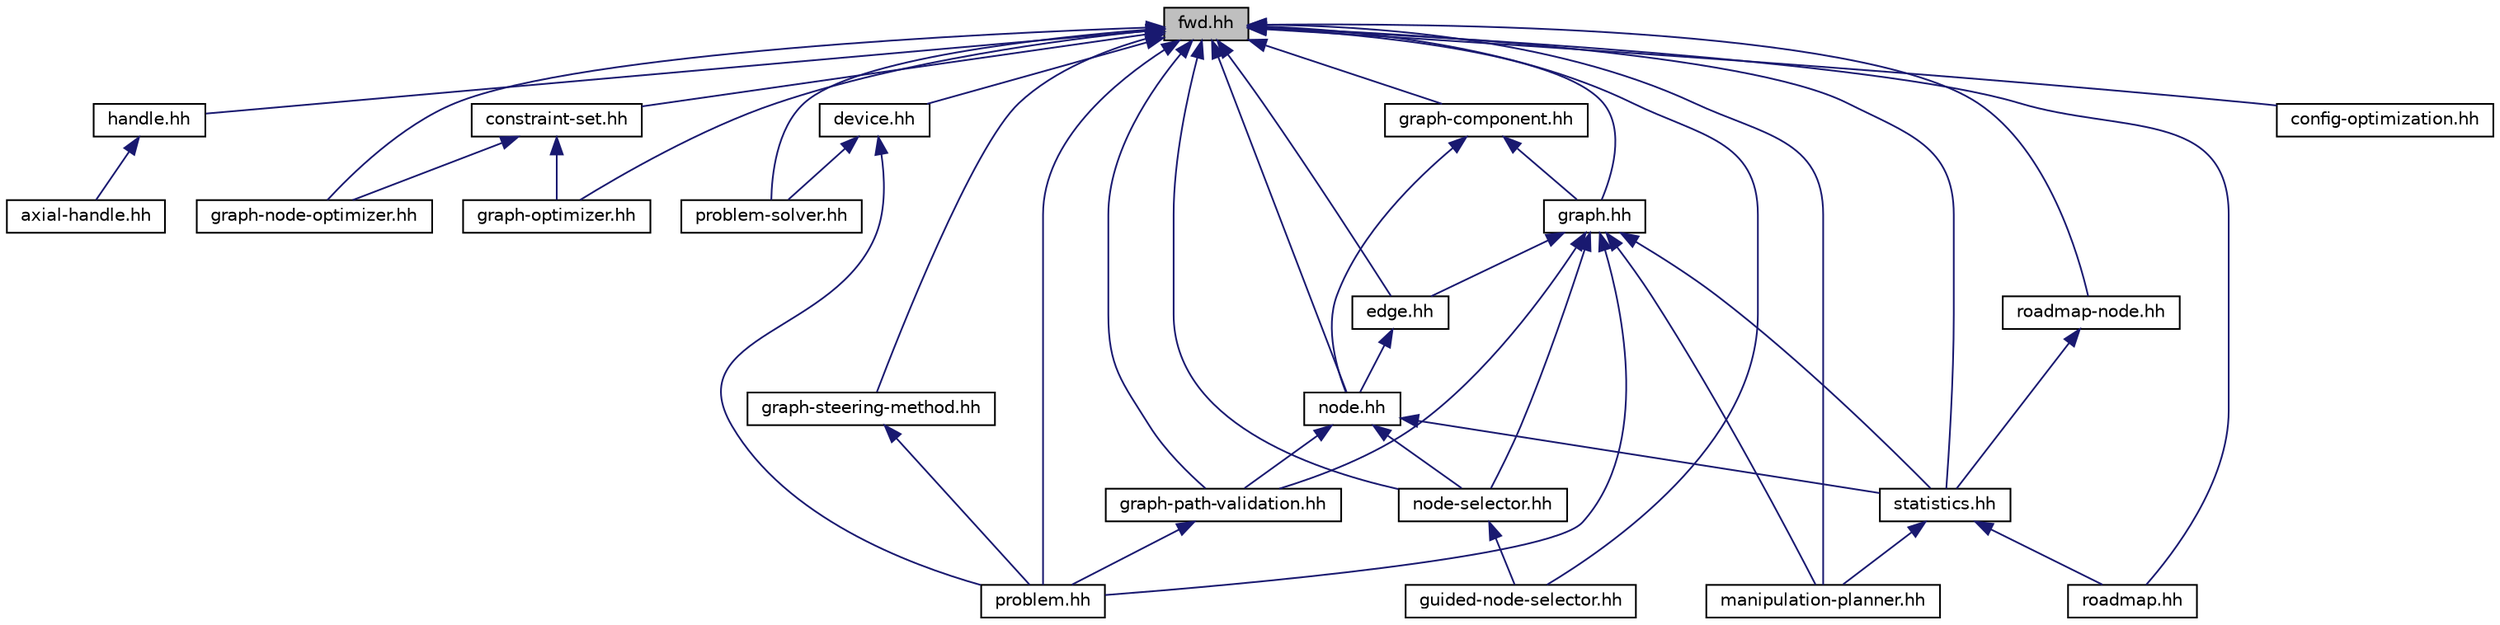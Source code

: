 digraph "fwd.hh"
{
  edge [fontname="Helvetica",fontsize="10",labelfontname="Helvetica",labelfontsize="10"];
  node [fontname="Helvetica",fontsize="10",shape=record];
  Node1 [label="fwd.hh",height=0.2,width=0.4,color="black", fillcolor="grey75", style="filled" fontcolor="black"];
  Node1 -> Node2 [dir="back",color="midnightblue",fontsize="10",style="solid",fontname="Helvetica"];
  Node2 [label="handle.hh",height=0.2,width=0.4,color="black", fillcolor="white", style="filled",URL="$a00050.html"];
  Node2 -> Node3 [dir="back",color="midnightblue",fontsize="10",style="solid",fontname="Helvetica"];
  Node3 [label="axial-handle.hh",height=0.2,width=0.4,color="black", fillcolor="white", style="filled",URL="$a00037.html"];
  Node1 -> Node4 [dir="back",color="midnightblue",fontsize="10",style="solid",fontname="Helvetica"];
  Node4 [label="constraint-set.hh",height=0.2,width=0.4,color="black", fillcolor="white", style="filled",URL="$a00004.html"];
  Node4 -> Node5 [dir="back",color="midnightblue",fontsize="10",style="solid",fontname="Helvetica"];
  Node5 [label="graph-node-optimizer.hh",height=0.2,width=0.4,color="black", fillcolor="white", style="filled",URL="$a00044.html"];
  Node4 -> Node6 [dir="back",color="midnightblue",fontsize="10",style="solid",fontname="Helvetica"];
  Node6 [label="graph-optimizer.hh",height=0.2,width=0.4,color="black", fillcolor="white", style="filled",URL="$a00045.html"];
  Node1 -> Node7 [dir="back",color="midnightblue",fontsize="10",style="solid",fontname="Helvetica"];
  Node7 [label="device.hh",height=0.2,width=0.4,color="black", fillcolor="white", style="filled",URL="$a00002.html"];
  Node7 -> Node8 [dir="back",color="midnightblue",fontsize="10",style="solid",fontname="Helvetica"];
  Node8 [label="problem-solver.hh",height=0.2,width=0.4,color="black", fillcolor="white", style="filled",URL="$a00054.html"];
  Node7 -> Node9 [dir="back",color="midnightblue",fontsize="10",style="solid",fontname="Helvetica"];
  Node9 [label="problem.hh",height=0.2,width=0.4,color="black", fillcolor="white", style="filled",URL="$a00005.html"];
  Node1 -> Node10 [dir="back",color="midnightblue",fontsize="10",style="solid",fontname="Helvetica"];
  Node10 [label="edge.hh",height=0.2,width=0.4,color="black", fillcolor="white", style="filled",URL="$a00041.html"];
  Node10 -> Node11 [dir="back",color="midnightblue",fontsize="10",style="solid",fontname="Helvetica"];
  Node11 [label="node.hh",height=0.2,width=0.4,color="black", fillcolor="white", style="filled",URL="$a00003.html"];
  Node11 -> Node12 [dir="back",color="midnightblue",fontsize="10",style="solid",fontname="Helvetica"];
  Node12 [label="node-selector.hh",height=0.2,width=0.4,color="black", fillcolor="white", style="filled",URL="$a00053.html"];
  Node12 -> Node13 [dir="back",color="midnightblue",fontsize="10",style="solid",fontname="Helvetica"];
  Node13 [label="guided-node-selector.hh",height=0.2,width=0.4,color="black", fillcolor="white", style="filled",URL="$a00049.html"];
  Node11 -> Node14 [dir="back",color="midnightblue",fontsize="10",style="solid",fontname="Helvetica"];
  Node14 [label="statistics.hh",height=0.2,width=0.4,color="black", fillcolor="white", style="filled",URL="$a00057.html"];
  Node14 -> Node15 [dir="back",color="midnightblue",fontsize="10",style="solid",fontname="Helvetica"];
  Node15 [label="manipulation-planner.hh",height=0.2,width=0.4,color="black", fillcolor="white", style="filled",URL="$a00052.html"];
  Node14 -> Node16 [dir="back",color="midnightblue",fontsize="10",style="solid",fontname="Helvetica"];
  Node16 [label="roadmap.hh",height=0.2,width=0.4,color="black", fillcolor="white", style="filled",URL="$a00056.html"];
  Node11 -> Node17 [dir="back",color="midnightblue",fontsize="10",style="solid",fontname="Helvetica"];
  Node17 [label="graph-path-validation.hh",height=0.2,width=0.4,color="black", fillcolor="white", style="filled",URL="$a00046.html"];
  Node17 -> Node9 [dir="back",color="midnightblue",fontsize="10",style="solid",fontname="Helvetica"];
  Node1 -> Node18 [dir="back",color="midnightblue",fontsize="10",style="solid",fontname="Helvetica"];
  Node18 [label="graph.hh",height=0.2,width=0.4,color="black", fillcolor="white", style="filled",URL="$a00048.html"];
  Node18 -> Node10 [dir="back",color="midnightblue",fontsize="10",style="solid",fontname="Helvetica"];
  Node18 -> Node12 [dir="back",color="midnightblue",fontsize="10",style="solid",fontname="Helvetica"];
  Node18 -> Node14 [dir="back",color="midnightblue",fontsize="10",style="solid",fontname="Helvetica"];
  Node18 -> Node17 [dir="back",color="midnightblue",fontsize="10",style="solid",fontname="Helvetica"];
  Node18 -> Node15 [dir="back",color="midnightblue",fontsize="10",style="solid",fontname="Helvetica"];
  Node18 -> Node9 [dir="back",color="midnightblue",fontsize="10",style="solid",fontname="Helvetica"];
  Node1 -> Node19 [dir="back",color="midnightblue",fontsize="10",style="solid",fontname="Helvetica"];
  Node19 [label="graph-component.hh",height=0.2,width=0.4,color="black", fillcolor="white", style="filled",URL="$a00043.html"];
  Node19 -> Node18 [dir="back",color="midnightblue",fontsize="10",style="solid",fontname="Helvetica"];
  Node19 -> Node11 [dir="back",color="midnightblue",fontsize="10",style="solid",fontname="Helvetica"];
  Node1 -> Node13 [dir="back",color="midnightblue",fontsize="10",style="solid",fontname="Helvetica"];
  Node1 -> Node12 [dir="back",color="midnightblue",fontsize="10",style="solid",fontname="Helvetica"];
  Node1 -> Node11 [dir="back",color="midnightblue",fontsize="10",style="solid",fontname="Helvetica"];
  Node1 -> Node14 [dir="back",color="midnightblue",fontsize="10",style="solid",fontname="Helvetica"];
  Node1 -> Node20 [dir="back",color="midnightblue",fontsize="10",style="solid",fontname="Helvetica"];
  Node20 [label="roadmap-node.hh",height=0.2,width=0.4,color="black", fillcolor="white", style="filled",URL="$a00055.html"];
  Node20 -> Node14 [dir="back",color="midnightblue",fontsize="10",style="solid",fontname="Helvetica"];
  Node1 -> Node5 [dir="back",color="midnightblue",fontsize="10",style="solid",fontname="Helvetica"];
  Node1 -> Node6 [dir="back",color="midnightblue",fontsize="10",style="solid",fontname="Helvetica"];
  Node1 -> Node17 [dir="back",color="midnightblue",fontsize="10",style="solid",fontname="Helvetica"];
  Node1 -> Node21 [dir="back",color="midnightblue",fontsize="10",style="solid",fontname="Helvetica"];
  Node21 [label="graph-steering-method.hh",height=0.2,width=0.4,color="black", fillcolor="white", style="filled",URL="$a00047.html"];
  Node21 -> Node9 [dir="back",color="midnightblue",fontsize="10",style="solid",fontname="Helvetica"];
  Node1 -> Node15 [dir="back",color="midnightblue",fontsize="10",style="solid",fontname="Helvetica"];
  Node1 -> Node22 [dir="back",color="midnightblue",fontsize="10",style="solid",fontname="Helvetica"];
  Node22 [label="config-optimization.hh",height=0.2,width=0.4,color="black", fillcolor="white", style="filled",URL="$a00038.html"];
  Node1 -> Node8 [dir="back",color="midnightblue",fontsize="10",style="solid",fontname="Helvetica"];
  Node1 -> Node9 [dir="back",color="midnightblue",fontsize="10",style="solid",fontname="Helvetica"];
  Node1 -> Node16 [dir="back",color="midnightblue",fontsize="10",style="solid",fontname="Helvetica"];
}
